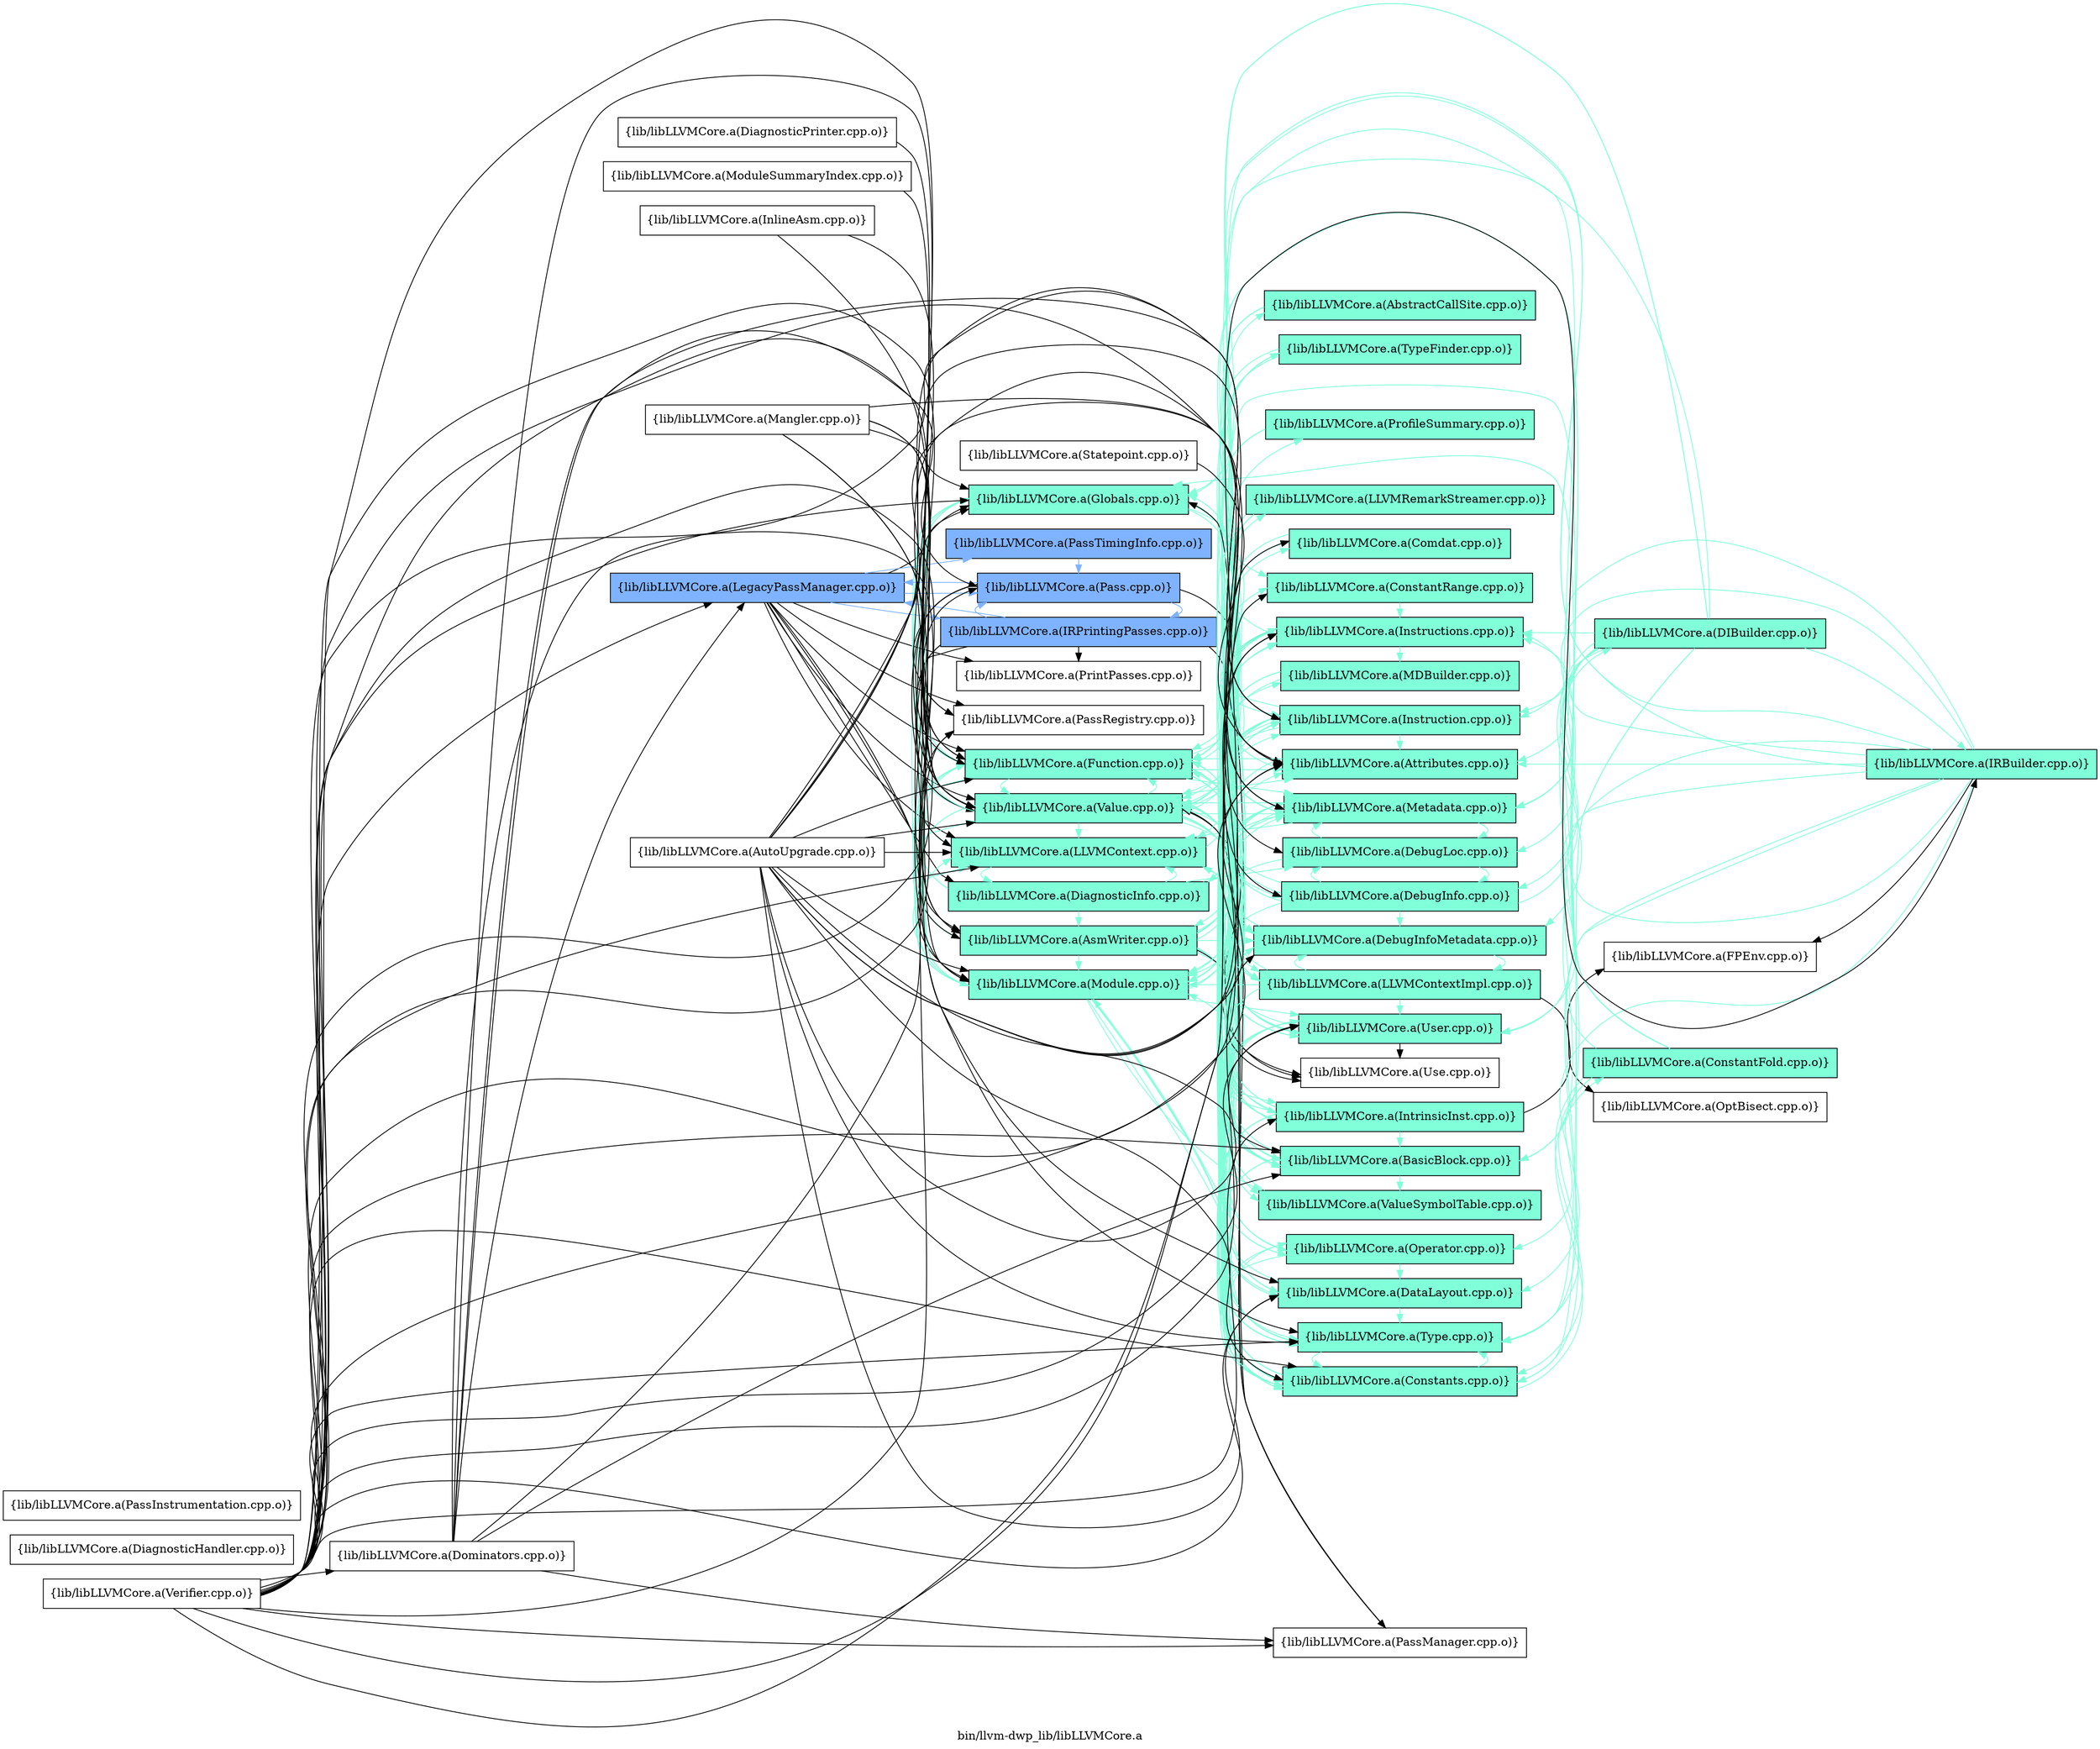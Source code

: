 digraph "bin/llvm-dwp_lib/libLLVMCore.a" {
	label="bin/llvm-dwp_lib/libLLVMCore.a";
	rankdir=LR;
	{ rank=same; Node0x563a15b69168;  }
	{ rank=same; Node0x563a15b6ed48; Node0x563a15b6d628; Node0x563a15b6f658; Node0x563a15b72768; Node0x563a15b71278; Node0x563a15b6efc8; Node0x563a15b6bd28; Node0x563a15b71778; Node0x563a15b72ee8; Node0x563a15b74838; Node0x563a15b67c28; Node0x563a15b69ac8;  }
	{ rank=same; Node0x563a15b6f428; Node0x563a15b720d8; Node0x563a15b69d98; Node0x563a15b70b48; Node0x563a15b6f8d8; Node0x563a15b6fce8; Node0x563a15b78118; Node0x563a15b76228; Node0x563a15b6fe28; Node0x563a15b70ff8; Node0x563a15b6ac48; Node0x563a15b67bd8; Node0x563a15b691b8; Node0x563a15b6a248; Node0x563a15b70698; Node0x563a15b78898; Node0x563a15b76ef8; Node0x563a15b71c28; Node0x563a15b683a8; Node0x563a15b689e8; Node0x563a15b72808; Node0x563a15b68538; Node0x563a15b671d8; Node0x563a15b674f8; Node0x563a15b70e18;  }
	{ rank=same; Node0x563a15b78708; Node0x563a15b73708; Node0x563a15b723a8; Node0x563a15b673b8;  }

	Node0x563a15b69168 [shape=record,shape=box,group=2,style=filled,fillcolor="0.600000 0.5 1",label="{lib/libLLVMCore.a(LegacyPassManager.cpp.o)}"];
	Node0x563a15b69168 -> Node0x563a15b6ed48;
	Node0x563a15b69168 -> Node0x563a15b6d628;
	Node0x563a15b69168 -> Node0x563a15b6f658;
	Node0x563a15b69168 -> Node0x563a15b72768;
	Node0x563a15b69168 -> Node0x563a15b71278[color="0.600000 0.5 1"];
	Node0x563a15b69168 -> Node0x563a15b6efc8;
	Node0x563a15b69168 -> Node0x563a15b6bd28;
	Node0x563a15b69168 -> Node0x563a15b71778[color="0.600000 0.5 1"];
	Node0x563a15b69168 -> Node0x563a15b72ee8;
	Node0x563a15b69168 -> Node0x563a15b74838[color="0.600000 0.5 1"];
	Node0x563a15b69168 -> Node0x563a15b67c28;
	Node0x563a15b69168 -> Node0x563a15b69ac8;
	Node0x563a15b6bd28 [shape=record,shape=box,group=1,style=filled,fillcolor="0.450000 0.5 1",label="{lib/libLLVMCore.a(Module.cpp.o)}"];
	Node0x563a15b6bd28 -> Node0x563a15b70b48[color="0.450000 0.5 1"];
	Node0x563a15b6bd28 -> Node0x563a15b6d628[color="0.450000 0.5 1"];
	Node0x563a15b6bd28 -> Node0x563a15b78898[color="0.450000 0.5 1"];
	Node0x563a15b6bd28 -> Node0x563a15b76228[color="0.450000 0.5 1"];
	Node0x563a15b6bd28 -> Node0x563a15b72768[color="0.450000 0.5 1"];
	Node0x563a15b6bd28 -> Node0x563a15b6efc8[color="0.450000 0.5 1"];
	Node0x563a15b6bd28 -> Node0x563a15b69d98[color="0.450000 0.5 1"];
	Node0x563a15b6bd28 -> Node0x563a15b674f8[color="0.450000 0.5 1"];
	Node0x563a15b6bd28 -> Node0x563a15b67bd8[color="0.450000 0.5 1"];
	Node0x563a15b6bd28 -> Node0x563a15b683a8[color="0.450000 0.5 1"];
	Node0x563a15b6bd28 -> Node0x563a15b691b8[color="0.450000 0.5 1"];
	Node0x563a15b6bd28 -> Node0x563a15b69ac8[color="0.450000 0.5 1"];
	Node0x563a15b6bd28 -> Node0x563a15b6a248[color="0.450000 0.5 1"];
	Node0x563a15b71778 [shape=record,shape=box,group=2,style=filled,fillcolor="0.600000 0.5 1",label="{lib/libLLVMCore.a(Pass.cpp.o)}"];
	Node0x563a15b71778 -> Node0x563a15b6d628;
	Node0x563a15b71778 -> Node0x563a15b6fce8;
	Node0x563a15b71778 -> Node0x563a15b71278[color="0.600000 0.5 1"];
	Node0x563a15b71778 -> Node0x563a15b6efc8;
	Node0x563a15b71778 -> Node0x563a15b69168[color="0.600000 0.5 1"];
	Node0x563a15b71778 -> Node0x563a15b72ee8;
	Node0x563a15b71778 -> Node0x563a15b69ac8;
	Node0x563a15b69ac8 [shape=record,shape=box,group=1,style=filled,fillcolor="0.450000 0.5 1",label="{lib/libLLVMCore.a(Value.cpp.o)}"];
	Node0x563a15b69ac8 -> Node0x563a15b70b48[color="0.450000 0.5 1"];
	Node0x563a15b69ac8 -> Node0x563a15b70e18[color="0.450000 0.5 1"];
	Node0x563a15b69ac8 -> Node0x563a15b6d628[color="0.450000 0.5 1"];
	Node0x563a15b69ac8 -> Node0x563a15b6fce8[color="0.450000 0.5 1"];
	Node0x563a15b69ac8 -> Node0x563a15b78118[color="0.450000 0.5 1"];
	Node0x563a15b69ac8 -> Node0x563a15b76228[color="0.450000 0.5 1"];
	Node0x563a15b69ac8 -> Node0x563a15b72768[color="0.450000 0.5 1"];
	Node0x563a15b69ac8 -> Node0x563a15b720d8[color="0.450000 0.5 1"];
	Node0x563a15b69ac8 -> Node0x563a15b6fe28[color="0.450000 0.5 1"];
	Node0x563a15b69ac8 -> Node0x563a15b70ff8[color="0.450000 0.5 1"];
	Node0x563a15b69ac8 -> Node0x563a15b6efc8[color="0.450000 0.5 1"];
	Node0x563a15b69ac8 -> Node0x563a15b68538[color="0.450000 0.5 1"];
	Node0x563a15b69ac8 -> Node0x563a15b69d98[color="0.450000 0.5 1"];
	Node0x563a15b69ac8 -> Node0x563a15b71c28[color="0.450000 0.5 1"];
	Node0x563a15b69ac8 -> Node0x563a15b67bd8[color="0.450000 0.5 1"];
	Node0x563a15b69ac8 -> Node0x563a15b689e8;
	Node0x563a15b69ac8 -> Node0x563a15b691b8[color="0.450000 0.5 1"];
	Node0x563a15b69ac8 -> Node0x563a15b6a248[color="0.450000 0.5 1"];
	Node0x563a15b6fce8 [shape=record,shape=box,group=1,style=filled,fillcolor="0.450000 0.5 1",label="{lib/libLLVMCore.a(Attributes.cpp.o)}"];
	Node0x563a15b6fce8 -> Node0x563a15b6d628[color="0.450000 0.5 1"];
	Node0x563a15b6fce8 -> Node0x563a15b6f658[color="0.450000 0.5 1"];
	Node0x563a15b76228 [shape=record,shape=box,group=1,style=filled,fillcolor="0.450000 0.5 1",label="{lib/libLLVMCore.a(Constants.cpp.o)}"];
	Node0x563a15b76228 -> Node0x563a15b6d628[color="0.450000 0.5 1"];
	Node0x563a15b76228 -> Node0x563a15b78708[color="0.450000 0.5 1"];
	Node0x563a15b76228 -> Node0x563a15b72768[color="0.450000 0.5 1"];
	Node0x563a15b76228 -> Node0x563a15b720d8[color="0.450000 0.5 1"];
	Node0x563a15b76228 -> Node0x563a15b6fe28[color="0.450000 0.5 1"];
	Node0x563a15b76228 -> Node0x563a15b71c28[color="0.450000 0.5 1"];
	Node0x563a15b76228 -> Node0x563a15b67bd8[color="0.450000 0.5 1"];
	Node0x563a15b76228 -> Node0x563a15b691b8[color="0.450000 0.5 1"];
	Node0x563a15b76228 -> Node0x563a15b69ac8[color="0.450000 0.5 1"];
	Node0x563a15b6a4c8 [shape=record,shape=box,group=0,label="{lib/libLLVMCore.a(Mangler.cpp.o)}"];
	Node0x563a15b6a4c8 -> Node0x563a15b70b48;
	Node0x563a15b6a4c8 -> Node0x563a15b6d628;
	Node0x563a15b6a4c8 -> Node0x563a15b6fce8;
	Node0x563a15b6a4c8 -> Node0x563a15b72768;
	Node0x563a15b6a4c8 -> Node0x563a15b6bd28;
	Node0x563a15b6a4c8 -> Node0x563a15b69ac8;
	Node0x563a15b69d98 [shape=record,shape=box,group=1,style=filled,fillcolor="0.450000 0.5 1",label="{lib/libLLVMCore.a(Metadata.cpp.o)}"];
	Node0x563a15b69d98 -> Node0x563a15b70698[color="0.450000 0.5 1"];
	Node0x563a15b69d98 -> Node0x563a15b6f428[color="0.450000 0.5 1"];
	Node0x563a15b69d98 -> Node0x563a15b76ef8[color="0.450000 0.5 1"];
	Node0x563a15b69d98 -> Node0x563a15b76228[color="0.450000 0.5 1"];
	Node0x563a15b69d98 -> Node0x563a15b6efc8[color="0.450000 0.5 1"];
	Node0x563a15b69d98 -> Node0x563a15b68538[color="0.450000 0.5 1"];
	Node0x563a15b69d98 -> Node0x563a15b6bd28[color="0.450000 0.5 1"];
	Node0x563a15b69d98 -> Node0x563a15b67bd8[color="0.450000 0.5 1"];
	Node0x563a15b69d98 -> Node0x563a15b69ac8[color="0.450000 0.5 1"];
	Node0x563a15b70b48 [shape=record,shape=box,group=1,style=filled,fillcolor="0.450000 0.5 1",label="{lib/libLLVMCore.a(DataLayout.cpp.o)}"];
	Node0x563a15b70b48 -> Node0x563a15b72768[color="0.450000 0.5 1"];
	Node0x563a15b70b48 -> Node0x563a15b6bd28[color="0.450000 0.5 1"];
	Node0x563a15b70b48 -> Node0x563a15b67bd8[color="0.450000 0.5 1"];
	Node0x563a15b6ed48 [shape=record,shape=box,group=1,style=filled,fillcolor="0.450000 0.5 1",label="{lib/libLLVMCore.a(DiagnosticInfo.cpp.o)}"];
	Node0x563a15b6ed48 -> Node0x563a15b6f428[color="0.450000 0.5 1"];
	Node0x563a15b6ed48 -> Node0x563a15b6d628[color="0.450000 0.5 1"];
	Node0x563a15b6ed48 -> Node0x563a15b6f658[color="0.450000 0.5 1"];
	Node0x563a15b6ed48 -> Node0x563a15b720d8[color="0.450000 0.5 1"];
	Node0x563a15b6ed48 -> Node0x563a15b6efc8[color="0.450000 0.5 1"];
	Node0x563a15b6ed48 -> Node0x563a15b69d98[color="0.450000 0.5 1"];
	Node0x563a15b6ed48 -> Node0x563a15b69ac8[color="0.450000 0.5 1"];
	Node0x563a15b6d628 [shape=record,shape=box,group=1,style=filled,fillcolor="0.450000 0.5 1",label="{lib/libLLVMCore.a(Function.cpp.o)}"];
	Node0x563a15b6d628 -> Node0x563a15b70b48[color="0.450000 0.5 1"];
	Node0x563a15b6d628 -> Node0x563a15b6f8d8[color="0.450000 0.5 1"];
	Node0x563a15b6d628 -> Node0x563a15b6fce8[color="0.450000 0.5 1"];
	Node0x563a15b6d628 -> Node0x563a15b78118[color="0.450000 0.5 1"];
	Node0x563a15b6d628 -> Node0x563a15b76228[color="0.450000 0.5 1"];
	Node0x563a15b6d628 -> Node0x563a15b72768[color="0.450000 0.5 1"];
	Node0x563a15b6d628 -> Node0x563a15b6fe28[color="0.450000 0.5 1"];
	Node0x563a15b6d628 -> Node0x563a15b70ff8[color="0.450000 0.5 1"];
	Node0x563a15b6d628 -> Node0x563a15b6efc8[color="0.450000 0.5 1"];
	Node0x563a15b6d628 -> Node0x563a15b6ac48[color="0.450000 0.5 1"];
	Node0x563a15b6d628 -> Node0x563a15b69d98[color="0.450000 0.5 1"];
	Node0x563a15b6d628 -> Node0x563a15b6bd28[color="0.450000 0.5 1"];
	Node0x563a15b6d628 -> Node0x563a15b67bd8[color="0.450000 0.5 1"];
	Node0x563a15b6d628 -> Node0x563a15b691b8[color="0.450000 0.5 1"];
	Node0x563a15b6d628 -> Node0x563a15b69ac8[color="0.450000 0.5 1"];
	Node0x563a15b6d628 -> Node0x563a15b6a248[color="0.450000 0.5 1"];
	Node0x563a15b72768 [shape=record,shape=box,group=1,style=filled,fillcolor="0.450000 0.5 1",label="{lib/libLLVMCore.a(Globals.cpp.o)}"];
	Node0x563a15b72768 -> Node0x563a15b6d628[color="0.450000 0.5 1"];
	Node0x563a15b72768 -> Node0x563a15b76ef8[color="0.450000 0.5 1"];
	Node0x563a15b72768 -> Node0x563a15b76228[color="0.450000 0.5 1"];
	Node0x563a15b72768 -> Node0x563a15b69d98[color="0.450000 0.5 1"];
	Node0x563a15b72768 -> Node0x563a15b6bd28[color="0.450000 0.5 1"];
	Node0x563a15b72768 -> Node0x563a15b67bd8[color="0.450000 0.5 1"];
	Node0x563a15b72768 -> Node0x563a15b691b8[color="0.450000 0.5 1"];
	Node0x563a15b72768 -> Node0x563a15b69ac8[color="0.450000 0.5 1"];
	Node0x563a15b72a38 [shape=record,shape=box,group=1,style=filled,fillcolor="0.450000 0.5 1",label="{lib/libLLVMCore.a(IRBuilder.cpp.o)}"];
	Node0x563a15b72a38 -> Node0x563a15b70b48[color="0.450000 0.5 1"];
	Node0x563a15b72a38 -> Node0x563a15b6d628[color="0.450000 0.5 1"];
	Node0x563a15b72a38 -> Node0x563a15b6fce8[color="0.450000 0.5 1"];
	Node0x563a15b72a38 -> Node0x563a15b78118[color="0.450000 0.5 1"];
	Node0x563a15b72a38 -> Node0x563a15b76228[color="0.450000 0.5 1"];
	Node0x563a15b72a38 -> Node0x563a15b72768[color="0.450000 0.5 1"];
	Node0x563a15b72a38 -> Node0x563a15b73708;
	Node0x563a15b72a38 -> Node0x563a15b720d8[color="0.450000 0.5 1"];
	Node0x563a15b72a38 -> Node0x563a15b6fe28[color="0.450000 0.5 1"];
	Node0x563a15b72a38 -> Node0x563a15b69d98[color="0.450000 0.5 1"];
	Node0x563a15b72a38 -> Node0x563a15b67bd8[color="0.450000 0.5 1"];
	Node0x563a15b72a38 -> Node0x563a15b691b8[color="0.450000 0.5 1"];
	Node0x563a15b72a38 -> Node0x563a15b69ac8[color="0.450000 0.5 1"];
	Node0x563a15b71e58 [shape=record,shape=box,group=0,label="{lib/libLLVMCore.a(InlineAsm.cpp.o)}"];
	Node0x563a15b71e58 -> Node0x563a15b67bd8;
	Node0x563a15b71e58 -> Node0x563a15b69ac8;
	Node0x563a15b720d8 [shape=record,shape=box,group=1,style=filled,fillcolor="0.450000 0.5 1",label="{lib/libLLVMCore.a(Instruction.cpp.o)}"];
	Node0x563a15b720d8 -> Node0x563a15b6fce8[color="0.450000 0.5 1"];
	Node0x563a15b720d8 -> Node0x563a15b78118[color="0.450000 0.5 1"];
	Node0x563a15b720d8 -> Node0x563a15b76228[color="0.450000 0.5 1"];
	Node0x563a15b720d8 -> Node0x563a15b6fe28[color="0.450000 0.5 1"];
	Node0x563a15b720d8 -> Node0x563a15b69d98[color="0.450000 0.5 1"];
	Node0x563a15b720d8 -> Node0x563a15b691b8[color="0.450000 0.5 1"];
	Node0x563a15b720d8 -> Node0x563a15b69ac8[color="0.450000 0.5 1"];
	Node0x563a15b6fe28 [shape=record,shape=box,group=1,style=filled,fillcolor="0.450000 0.5 1",label="{lib/libLLVMCore.a(Instructions.cpp.o)}"];
	Node0x563a15b6fe28 -> Node0x563a15b70b48[color="0.450000 0.5 1"];
	Node0x563a15b6fe28 -> Node0x563a15b6d628[color="0.450000 0.5 1"];
	Node0x563a15b6fe28 -> Node0x563a15b6fce8[color="0.450000 0.5 1"];
	Node0x563a15b6fe28 -> Node0x563a15b78118[color="0.450000 0.5 1"];
	Node0x563a15b6fe28 -> Node0x563a15b76228[color="0.450000 0.5 1"];
	Node0x563a15b6fe28 -> Node0x563a15b720d8[color="0.450000 0.5 1"];
	Node0x563a15b6fe28 -> Node0x563a15b68538[color="0.450000 0.5 1"];
	Node0x563a15b6fe28 -> Node0x563a15b6ac48[color="0.450000 0.5 1"];
	Node0x563a15b6fe28 -> Node0x563a15b69d98[color="0.450000 0.5 1"];
	Node0x563a15b6fe28 -> Node0x563a15b6bd28[color="0.450000 0.5 1"];
	Node0x563a15b6fe28 -> Node0x563a15b71c28[color="0.450000 0.5 1"];
	Node0x563a15b6fe28 -> Node0x563a15b67bd8[color="0.450000 0.5 1"];
	Node0x563a15b6fe28 -> Node0x563a15b689e8;
	Node0x563a15b6fe28 -> Node0x563a15b691b8[color="0.450000 0.5 1"];
	Node0x563a15b6fe28 -> Node0x563a15b69ac8[color="0.450000 0.5 1"];
	Node0x563a15b6efc8 [shape=record,shape=box,group=1,style=filled,fillcolor="0.450000 0.5 1",label="{lib/libLLVMCore.a(LLVMContext.cpp.o)}"];
	Node0x563a15b6efc8 -> Node0x563a15b6ed48[color="0.450000 0.5 1"];
	Node0x563a15b6efc8 -> Node0x563a15b68538[color="0.450000 0.5 1"];
	Node0x563a15b6efc8 -> Node0x563a15b671d8[color="0.450000 0.5 1"];
	Node0x563a15b67bd8 [shape=record,shape=box,group=1,style=filled,fillcolor="0.450000 0.5 1",label="{lib/libLLVMCore.a(Type.cpp.o)}"];
	Node0x563a15b67bd8 -> Node0x563a15b76228[color="0.450000 0.5 1"];
	Node0x563a15b691b8 [shape=record,shape=box,group=1,style=filled,fillcolor="0.450000 0.5 1",label="{lib/libLLVMCore.a(User.cpp.o)}"];
	Node0x563a15b691b8 -> Node0x563a15b70ff8[color="0.450000 0.5 1"];
	Node0x563a15b691b8 -> Node0x563a15b689e8;
	Node0x563a15b78118 [shape=record,shape=box,group=1,style=filled,fillcolor="0.450000 0.5 1",label="{lib/libLLVMCore.a(BasicBlock.cpp.o)}"];
	Node0x563a15b78118 -> Node0x563a15b76228[color="0.450000 0.5 1"];
	Node0x563a15b78118 -> Node0x563a15b720d8[color="0.450000 0.5 1"];
	Node0x563a15b78118 -> Node0x563a15b6fe28[color="0.450000 0.5 1"];
	Node0x563a15b78118 -> Node0x563a15b69d98[color="0.450000 0.5 1"];
	Node0x563a15b78118 -> Node0x563a15b67bd8[color="0.450000 0.5 1"];
	Node0x563a15b78118 -> Node0x563a15b691b8[color="0.450000 0.5 1"];
	Node0x563a15b78118 -> Node0x563a15b69ac8[color="0.450000 0.5 1"];
	Node0x563a15b78118 -> Node0x563a15b6a248[color="0.450000 0.5 1"];
	Node0x563a15b70ff8 [shape=record,shape=box,group=1,style=filled,fillcolor="0.450000 0.5 1",label="{lib/libLLVMCore.a(IntrinsicInst.cpp.o)}"];
	Node0x563a15b70ff8 -> Node0x563a15b70b48[color="0.450000 0.5 1"];
	Node0x563a15b70ff8 -> Node0x563a15b70698[color="0.450000 0.5 1"];
	Node0x563a15b70ff8 -> Node0x563a15b6d628[color="0.450000 0.5 1"];
	Node0x563a15b70ff8 -> Node0x563a15b78118[color="0.450000 0.5 1"];
	Node0x563a15b70ff8 -> Node0x563a15b76228[color="0.450000 0.5 1"];
	Node0x563a15b70ff8 -> Node0x563a15b73708;
	Node0x563a15b70ff8 -> Node0x563a15b720d8[color="0.450000 0.5 1"];
	Node0x563a15b70ff8 -> Node0x563a15b6fe28[color="0.450000 0.5 1"];
	Node0x563a15b70ff8 -> Node0x563a15b69d98[color="0.450000 0.5 1"];
	Node0x563a15b70ff8 -> Node0x563a15b6bd28[color="0.450000 0.5 1"];
	Node0x563a15b70ff8 -> Node0x563a15b71c28[color="0.450000 0.5 1"];
	Node0x563a15b70ff8 -> Node0x563a15b67bd8[color="0.450000 0.5 1"];
	Node0x563a15b70ff8 -> Node0x563a15b691b8[color="0.450000 0.5 1"];
	Node0x563a15b70ff8 -> Node0x563a15b69ac8[color="0.450000 0.5 1"];
	Node0x563a15b71c28 [shape=record,shape=box,group=1,style=filled,fillcolor="0.450000 0.5 1",label="{lib/libLLVMCore.a(Operator.cpp.o)}"];
	Node0x563a15b71c28 -> Node0x563a15b70b48[color="0.450000 0.5 1"];
	Node0x563a15b71c28 -> Node0x563a15b76228[color="0.450000 0.5 1"];
	Node0x563a15b71c28 -> Node0x563a15b67bd8[color="0.450000 0.5 1"];
	Node0x563a15b70698 [shape=record,shape=box,group=1,style=filled,fillcolor="0.450000 0.5 1",label="{lib/libLLVMCore.a(DebugInfoMetadata.cpp.o)}"];
	Node0x563a15b70698 -> Node0x563a15b76228[color="0.450000 0.5 1"];
	Node0x563a15b70698 -> Node0x563a15b6efc8[color="0.450000 0.5 1"];
	Node0x563a15b70698 -> Node0x563a15b68538[color="0.450000 0.5 1"];
	Node0x563a15b70698 -> Node0x563a15b69d98[color="0.450000 0.5 1"];
	Node0x563a15b70698 -> Node0x563a15b67bd8[color="0.450000 0.5 1"];
	Node0x563a15b76ef8 [shape=record,shape=box,group=1,style=filled,fillcolor="0.450000 0.5 1",label="{lib/libLLVMCore.a(ConstantRange.cpp.o)}"];
	Node0x563a15b76ef8 -> Node0x563a15b6fe28[color="0.450000 0.5 1"];
	Node0x563a15b72ee8 [shape=record,shape=box,group=0,label="{lib/libLLVMCore.a(PassRegistry.cpp.o)}"];
	Node0x563a15b6f428 [shape=record,shape=box,group=1,style=filled,fillcolor="0.450000 0.5 1",label="{lib/libLLVMCore.a(DebugLoc.cpp.o)}"];
	Node0x563a15b6f428 -> Node0x563a15b70e18[color="0.450000 0.5 1"];
	Node0x563a15b6f428 -> Node0x563a15b70698[color="0.450000 0.5 1"];
	Node0x563a15b6f428 -> Node0x563a15b69d98[color="0.450000 0.5 1"];
	Node0x563a15b6e708 [shape=record,shape=box,group=0,label="{lib/libLLVMCore.a(Dominators.cpp.o)}"];
	Node0x563a15b6e708 -> Node0x563a15b6f658;
	Node0x563a15b6e708 -> Node0x563a15b78118;
	Node0x563a15b6e708 -> Node0x563a15b720d8;
	Node0x563a15b6e708 -> Node0x563a15b69168;
	Node0x563a15b6e708 -> Node0x563a15b71778;
	Node0x563a15b6e708 -> Node0x563a15b72808;
	Node0x563a15b6e708 -> Node0x563a15b72ee8;
	Node0x563a15b6e708 -> Node0x563a15b69ac8;
	Node0x563a15b689e8 [shape=record,shape=box,group=0,label="{lib/libLLVMCore.a(Use.cpp.o)}"];
	Node0x563a15b6f658 [shape=record,shape=box,group=1,style=filled,fillcolor="0.450000 0.5 1",label="{lib/libLLVMCore.a(AsmWriter.cpp.o)}"];
	Node0x563a15b6f658 -> Node0x563a15b70698[color="0.450000 0.5 1"];
	Node0x563a15b6f658 -> Node0x563a15b6d628[color="0.450000 0.5 1"];
	Node0x563a15b6f658 -> Node0x563a15b6fce8[color="0.450000 0.5 1"];
	Node0x563a15b6f658 -> Node0x563a15b78118[color="0.450000 0.5 1"];
	Node0x563a15b6f658 -> Node0x563a15b78898[color="0.450000 0.5 1"];
	Node0x563a15b6f658 -> Node0x563a15b76ef8[color="0.450000 0.5 1"];
	Node0x563a15b6f658 -> Node0x563a15b76228[color="0.450000 0.5 1"];
	Node0x563a15b6f658 -> Node0x563a15b72768[color="0.450000 0.5 1"];
	Node0x563a15b6f658 -> Node0x563a15b720d8[color="0.450000 0.5 1"];
	Node0x563a15b6f658 -> Node0x563a15b6fe28[color="0.450000 0.5 1"];
	Node0x563a15b6f658 -> Node0x563a15b70ff8[color="0.450000 0.5 1"];
	Node0x563a15b6f658 -> Node0x563a15b6efc8[color="0.450000 0.5 1"];
	Node0x563a15b6f658 -> Node0x563a15b69d98[color="0.450000 0.5 1"];
	Node0x563a15b6f658 -> Node0x563a15b6bd28[color="0.450000 0.5 1"];
	Node0x563a15b6f658 -> Node0x563a15b71c28[color="0.450000 0.5 1"];
	Node0x563a15b6f658 -> Node0x563a15b67bd8[color="0.450000 0.5 1"];
	Node0x563a15b6f658 -> Node0x563a15b683a8[color="0.450000 0.5 1"];
	Node0x563a15b6f658 -> Node0x563a15b689e8;
	Node0x563a15b6f658 -> Node0x563a15b691b8[color="0.450000 0.5 1"];
	Node0x563a15b6f658 -> Node0x563a15b69ac8[color="0.450000 0.5 1"];
	Node0x563a15b78898 [shape=record,shape=box,group=1,style=filled,fillcolor="0.450000 0.5 1",label="{lib/libLLVMCore.a(Comdat.cpp.o)}"];
	Node0x563a15b78898 -> Node0x563a15b6bd28[color="0.450000 0.5 1"];
	Node0x563a15b74838 [shape=record,shape=box,group=2,style=filled,fillcolor="0.600000 0.5 1",label="{lib/libLLVMCore.a(PassTimingInfo.cpp.o)}"];
	Node0x563a15b74838 -> Node0x563a15b71778[color="0.600000 0.5 1"];
	Node0x563a15b70e18 [shape=record,shape=box,group=1,style=filled,fillcolor="0.450000 0.5 1",label="{lib/libLLVMCore.a(DebugInfo.cpp.o)}"];
	Node0x563a15b70e18 -> Node0x563a15b673b8[color="0.450000 0.5 1"];
	Node0x563a15b70e18 -> Node0x563a15b70698[color="0.450000 0.5 1"];
	Node0x563a15b70e18 -> Node0x563a15b6f428[color="0.450000 0.5 1"];
	Node0x563a15b70e18 -> Node0x563a15b6d628[color="0.450000 0.5 1"];
	Node0x563a15b70e18 -> Node0x563a15b720d8[color="0.450000 0.5 1"];
	Node0x563a15b70e18 -> Node0x563a15b69d98[color="0.450000 0.5 1"];
	Node0x563a15b70e18 -> Node0x563a15b6bd28[color="0.450000 0.5 1"];
	Node0x563a15b70e18 -> Node0x563a15b69ac8[color="0.450000 0.5 1"];
	Node0x563a15b67458 [shape=record,shape=box,group=0,label="{lib/libLLVMCore.a(Statepoint.cpp.o)}"];
	Node0x563a15b67458 -> Node0x563a15b6fce8;
	Node0x563a15b67c28 [shape=record,shape=box,group=0,label="{lib/libLLVMCore.a(PrintPasses.cpp.o)}"];
	Node0x563a15b6ac48 [shape=record,shape=box,group=1,style=filled,fillcolor="0.450000 0.5 1",label="{lib/libLLVMCore.a(MDBuilder.cpp.o)}"];
	Node0x563a15b6ac48 -> Node0x563a15b76228[color="0.450000 0.5 1"];
	Node0x563a15b6ac48 -> Node0x563a15b69d98[color="0.450000 0.5 1"];
	Node0x563a15b6ac48 -> Node0x563a15b67bd8[color="0.450000 0.5 1"];
	Node0x563a15b6ac48 -> Node0x563a15b69ac8[color="0.450000 0.5 1"];
	Node0x563a15b71278 [shape=record,shape=box,group=2,style=filled,fillcolor="0.600000 0.5 1",label="{lib/libLLVMCore.a(IRPrintingPasses.cpp.o)}"];
	Node0x563a15b71278 -> Node0x563a15b6f658;
	Node0x563a15b71278 -> Node0x563a15b69168[color="0.600000 0.5 1"];
	Node0x563a15b71278 -> Node0x563a15b71778[color="0.600000 0.5 1"];
	Node0x563a15b71278 -> Node0x563a15b72808;
	Node0x563a15b71278 -> Node0x563a15b72ee8;
	Node0x563a15b71278 -> Node0x563a15b67c28;
	Node0x563a15b71278 -> Node0x563a15b69ac8;
	Node0x563a15b6aa18 [shape=record,shape=box,group=0,label="{lib/libLLVMCore.a(Verifier.cpp.o)}"];
	Node0x563a15b6aa18 -> Node0x563a15b70b48;
	Node0x563a15b6aa18 -> Node0x563a15b70698;
	Node0x563a15b6aa18 -> Node0x563a15b6f428;
	Node0x563a15b6aa18 -> Node0x563a15b6e708;
	Node0x563a15b6aa18 -> Node0x563a15b6d628;
	Node0x563a15b6aa18 -> Node0x563a15b6f658;
	Node0x563a15b6aa18 -> Node0x563a15b6fce8;
	Node0x563a15b6aa18 -> Node0x563a15b78118;
	Node0x563a15b6aa18 -> Node0x563a15b78898;
	Node0x563a15b6aa18 -> Node0x563a15b76ef8;
	Node0x563a15b6aa18 -> Node0x563a15b76228;
	Node0x563a15b6aa18 -> Node0x563a15b72768;
	Node0x563a15b6aa18 -> Node0x563a15b720d8;
	Node0x563a15b6aa18 -> Node0x563a15b6fe28;
	Node0x563a15b6aa18 -> Node0x563a15b70ff8;
	Node0x563a15b6aa18 -> Node0x563a15b6efc8;
	Node0x563a15b6aa18 -> Node0x563a15b69168;
	Node0x563a15b6aa18 -> Node0x563a15b69d98;
	Node0x563a15b6aa18 -> Node0x563a15b6bd28;
	Node0x563a15b6aa18 -> Node0x563a15b71778;
	Node0x563a15b6aa18 -> Node0x563a15b72808;
	Node0x563a15b6aa18 -> Node0x563a15b72ee8;
	Node0x563a15b6aa18 -> Node0x563a15b67bd8;
	Node0x563a15b6aa18 -> Node0x563a15b691b8;
	Node0x563a15b6aa18 -> Node0x563a15b69ac8;
	Node0x563a15b72808 [shape=record,shape=box,group=0,label="{lib/libLLVMCore.a(PassManager.cpp.o)}"];
	Node0x563a15b72808 -> Node0x563a15b72768;
	Node0x563a15b72808 -> Node0x563a15b69ac8;
	Node0x563a15b673b8 [shape=record,shape=box,group=1,style=filled,fillcolor="0.450000 0.5 1",label="{lib/libLLVMCore.a(DIBuilder.cpp.o)}"];
	Node0x563a15b673b8 -> Node0x563a15b70e18[color="0.450000 0.5 1"];
	Node0x563a15b673b8 -> Node0x563a15b70698[color="0.450000 0.5 1"];
	Node0x563a15b673b8 -> Node0x563a15b6f428[color="0.450000 0.5 1"];
	Node0x563a15b673b8 -> Node0x563a15b6d628[color="0.450000 0.5 1"];
	Node0x563a15b673b8 -> Node0x563a15b6fce8[color="0.450000 0.5 1"];
	Node0x563a15b673b8 -> Node0x563a15b78118[color="0.450000 0.5 1"];
	Node0x563a15b673b8 -> Node0x563a15b76228[color="0.450000 0.5 1"];
	Node0x563a15b673b8 -> Node0x563a15b72a38[color="0.450000 0.5 1"];
	Node0x563a15b673b8 -> Node0x563a15b720d8[color="0.450000 0.5 1"];
	Node0x563a15b673b8 -> Node0x563a15b6fe28[color="0.450000 0.5 1"];
	Node0x563a15b673b8 -> Node0x563a15b69d98[color="0.450000 0.5 1"];
	Node0x563a15b673b8 -> Node0x563a15b6bd28[color="0.450000 0.5 1"];
	Node0x563a15b673b8 -> Node0x563a15b67bd8[color="0.450000 0.5 1"];
	Node0x563a15b673b8 -> Node0x563a15b691b8[color="0.450000 0.5 1"];
	Node0x563a15b673b8 -> Node0x563a15b69ac8[color="0.450000 0.5 1"];
	Node0x563a15b6f8d8 [shape=record,shape=box,group=1,style=filled,fillcolor="0.450000 0.5 1",label="{lib/libLLVMCore.a(AbstractCallSite.cpp.o)}"];
	Node0x563a15b6f8d8 -> Node0x563a15b76228[color="0.450000 0.5 1"];
	Node0x563a15b6f8d8 -> Node0x563a15b6fe28[color="0.450000 0.5 1"];
	Node0x563a15b6f8d8 -> Node0x563a15b69d98[color="0.450000 0.5 1"];
	Node0x563a15b6f8d8 -> Node0x563a15b691b8[color="0.450000 0.5 1"];
	Node0x563a15b78708 [shape=record,shape=box,group=1,style=filled,fillcolor="0.450000 0.5 1",label="{lib/libLLVMCore.a(ConstantFold.cpp.o)}"];
	Node0x563a15b78708 -> Node0x563a15b6d628[color="0.450000 0.5 1"];
	Node0x563a15b78708 -> Node0x563a15b76228[color="0.450000 0.5 1"];
	Node0x563a15b78708 -> Node0x563a15b72768[color="0.450000 0.5 1"];
	Node0x563a15b78708 -> Node0x563a15b6fe28[color="0.450000 0.5 1"];
	Node0x563a15b78708 -> Node0x563a15b6bd28[color="0.450000 0.5 1"];
	Node0x563a15b78708 -> Node0x563a15b71c28[color="0.450000 0.5 1"];
	Node0x563a15b78708 -> Node0x563a15b67bd8[color="0.450000 0.5 1"];
	Node0x563a15b78708 -> Node0x563a15b69ac8[color="0.450000 0.5 1"];
	Node0x563a15b674f8 [shape=record,shape=box,group=1,style=filled,fillcolor="0.450000 0.5 1",label="{lib/libLLVMCore.a(ProfileSummary.cpp.o)}"];
	Node0x563a15b674f8 -> Node0x563a15b76228[color="0.450000 0.5 1"];
	Node0x563a15b674f8 -> Node0x563a15b69d98[color="0.450000 0.5 1"];
	Node0x563a15b674f8 -> Node0x563a15b67bd8[color="0.450000 0.5 1"];
	Node0x563a15b683a8 [shape=record,shape=box,group=1,style=filled,fillcolor="0.450000 0.5 1",label="{lib/libLLVMCore.a(TypeFinder.cpp.o)}"];
	Node0x563a15b683a8 -> Node0x563a15b6d628[color="0.450000 0.5 1"];
	Node0x563a15b683a8 -> Node0x563a15b72768[color="0.450000 0.5 1"];
	Node0x563a15b683a8 -> Node0x563a15b69d98[color="0.450000 0.5 1"];
	Node0x563a15b70fa8 [shape=record,shape=box,group=0,label="{lib/libLLVMCore.a(AutoUpgrade.cpp.o)}"];
	Node0x563a15b70fa8 -> Node0x563a15b70b48;
	Node0x563a15b70fa8 -> Node0x563a15b70e18;
	Node0x563a15b70fa8 -> Node0x563a15b6d628;
	Node0x563a15b70fa8 -> Node0x563a15b6fce8;
	Node0x563a15b70fa8 -> Node0x563a15b78118;
	Node0x563a15b70fa8 -> Node0x563a15b76228;
	Node0x563a15b70fa8 -> Node0x563a15b72768;
	Node0x563a15b70fa8 -> Node0x563a15b72a38;
	Node0x563a15b70fa8 -> Node0x563a15b720d8;
	Node0x563a15b70fa8 -> Node0x563a15b6fe28;
	Node0x563a15b70fa8 -> Node0x563a15b6efc8;
	Node0x563a15b70fa8 -> Node0x563a15b69d98;
	Node0x563a15b70fa8 -> Node0x563a15b6bd28;
	Node0x563a15b70fa8 -> Node0x563a15b67bd8;
	Node0x563a15b70fa8 -> Node0x563a15b691b8;
	Node0x563a15b70fa8 -> Node0x563a15b69ac8;
	Node0x563a15b6a248 [shape=record,shape=box,group=1,style=filled,fillcolor="0.450000 0.5 1",label="{lib/libLLVMCore.a(ValueSymbolTable.cpp.o)}"];
	Node0x563a15b6a248 -> Node0x563a15b69ac8[color="0.450000 0.5 1"];
	Node0x563a15b68538 [shape=record,shape=box,group=1,style=filled,fillcolor="0.450000 0.5 1",label="{lib/libLLVMCore.a(LLVMContextImpl.cpp.o)}"];
	Node0x563a15b68538 -> Node0x563a15b70698[color="0.450000 0.5 1"];
	Node0x563a15b68538 -> Node0x563a15b76228[color="0.450000 0.5 1"];
	Node0x563a15b68538 -> Node0x563a15b69d98[color="0.450000 0.5 1"];
	Node0x563a15b68538 -> Node0x563a15b6bd28[color="0.450000 0.5 1"];
	Node0x563a15b68538 -> Node0x563a15b723a8;
	Node0x563a15b68538 -> Node0x563a15b691b8[color="0.450000 0.5 1"];
	Node0x563a15b68538 -> Node0x563a15b69ac8[color="0.450000 0.5 1"];
	Node0x563a15b73708 [shape=record,shape=box,group=0,label="{lib/libLLVMCore.a(FPEnv.cpp.o)}"];
	Node0x563a15b671d8 [shape=record,shape=box,group=1,style=filled,fillcolor="0.450000 0.5 1",label="{lib/libLLVMCore.a(LLVMRemarkStreamer.cpp.o)}"];
	Node0x563a15b671d8 -> Node0x563a15b6ed48[color="0.450000 0.5 1"];
	Node0x563a15b671d8 -> Node0x563a15b6efc8[color="0.450000 0.5 1"];
	Node0x563a15b671d8 -> Node0x563a15b69ac8[color="0.450000 0.5 1"];
	Node0x563a15b70058 [shape=record,shape=box,group=0,label="{lib/libLLVMCore.a(DiagnosticPrinter.cpp.o)}"];
	Node0x563a15b70058 -> Node0x563a15b69ac8;
	Node0x563a15b723a8 [shape=record,shape=box,group=0,label="{lib/libLLVMCore.a(OptBisect.cpp.o)}"];
	Node0x563a15b67c78 [shape=record,shape=box,group=0,label="{lib/libLLVMCore.a(DiagnosticHandler.cpp.o)}"];
	Node0x563a15b700f8 [shape=record,shape=box,group=0,label="{lib/libLLVMCore.a(ModuleSummaryIndex.cpp.o)}"];
	Node0x563a15b700f8 -> Node0x563a15b69ac8;
	Node0x563a15b73528 [shape=record,shape=box,group=0,label="{lib/libLLVMCore.a(PassInstrumentation.cpp.o)}"];
}
